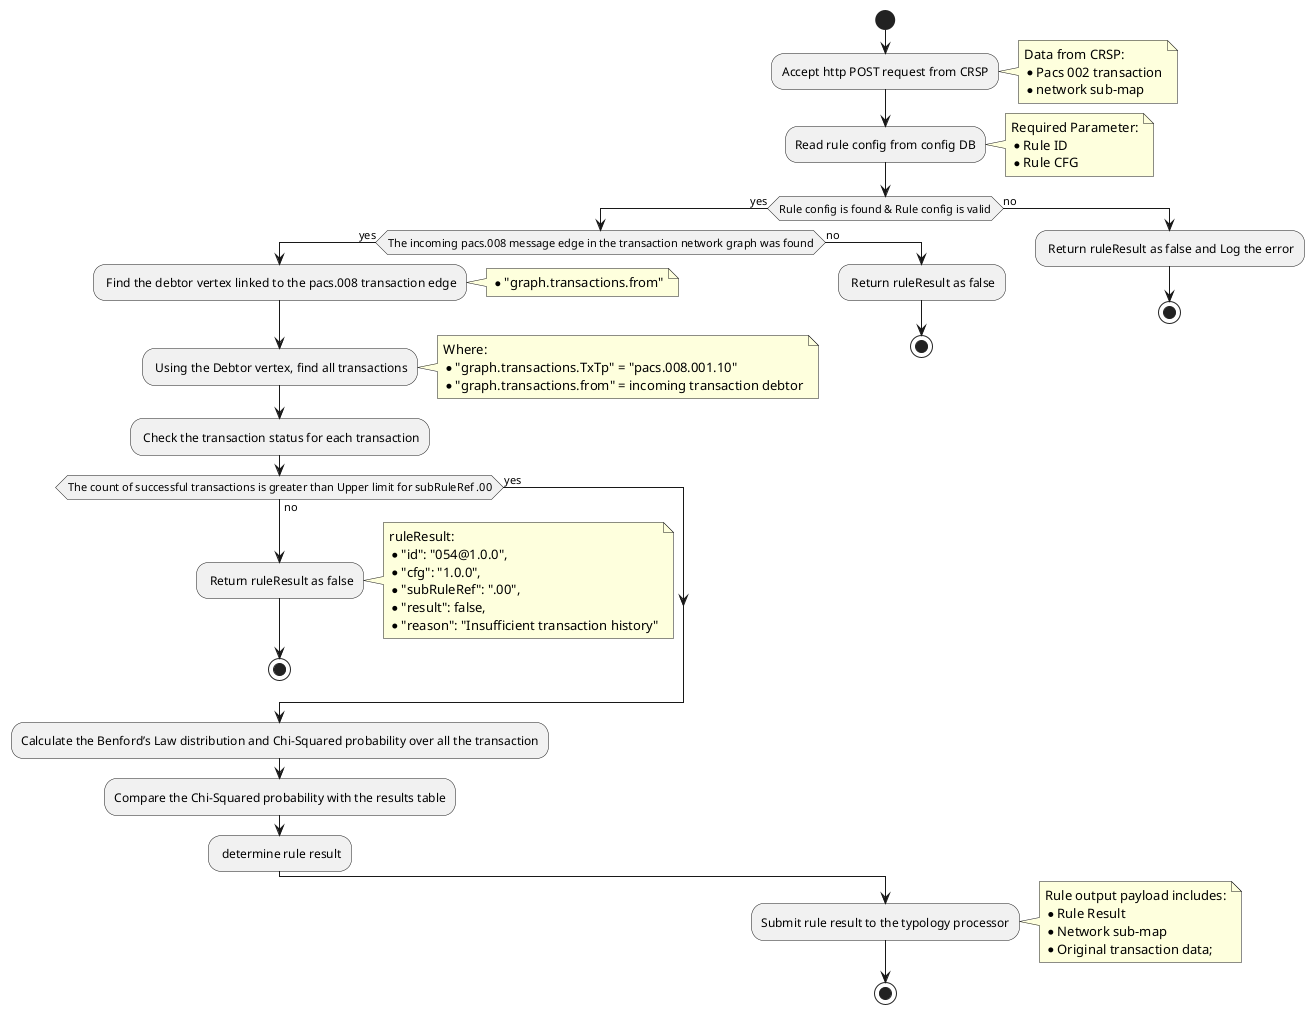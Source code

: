 @startuml
start
:Accept http POST request from CRSP;
 note right
            Data from CRSP:
            * Pacs 002 transaction
            * network sub-map
        end note
:Read rule config from config DB;
 note right
            Required Parameter:
            * Rule ID
            * Rule CFG
        end note
if (Rule config is found & Rule config is valid) then (yes)
  if (The incoming pacs.008 message edge in the transaction network graph was found) then (yes)
     : Find the debtor vertex linked to the pacs.008 transaction edge;
      note right
            *  "graph.transactions.from"
        end note
     : Using the Debtor vertex, find all transactions;
     note right
            Where:
            * "graph.transactions.TxTp" = "pacs.008.001.10"
            *  "graph.transactions.from" = incoming transaction debtor
        end note
  : Check the transaction status for each transaction;
  if (The count of successful transactions is greater than Upper limit for subRuleRef .00) then (yes)
   else (no)
   : Return ruleResult as false;
   note right
            ruleResult:
            * "id": "054@1.0.0",
            * "cfg": "1.0.0",
            * "subRuleRef": ".00",
            * "result": false,
            * "reason": "Insufficient transaction history"
        end note
   stop
  endif
  :Calculate the Benford’s Law distribution and Chi-Squared probability over all the transaction;
  :Compare the Chi-Squared probability with the results table;
  : determine rule result;
  else (no)
   : Return ruleResult as false;
   stop
  endif
else (no)
  : Return ruleResult as false and Log the error;
  stop
endif
:Submit rule result to the typology processor;
note right
    Rule output payload includes:
    * Rule Result
    * Network sub-map
    * Original transaction data;
end note
stop
@enduml
